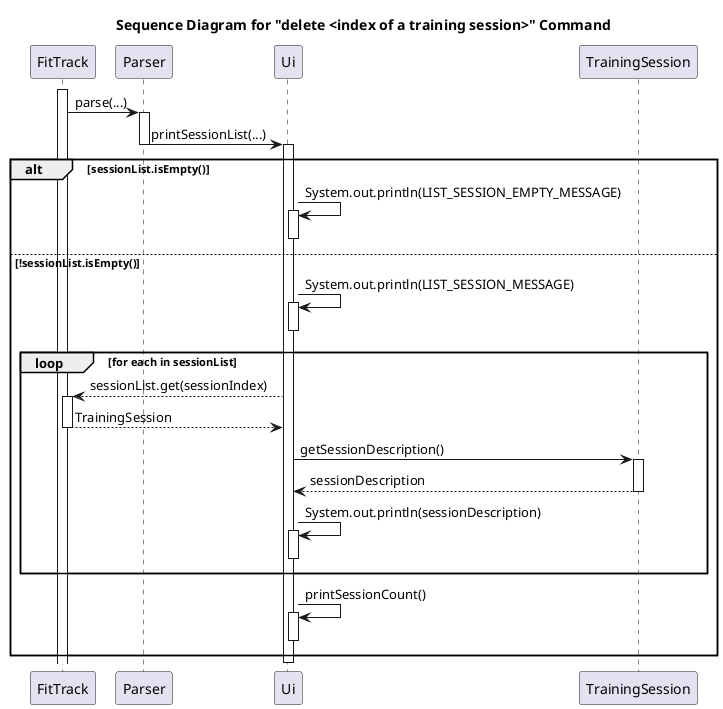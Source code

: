 @startuml
title Sequence Diagram for "delete <index of a training session>" Command

participant FitTrack
participant Parser
participant Ui
participant TrainingSession


activate FitTrack
FitTrack -> Parser: parse(...)
activate Parser
Parser -> Ui: printSessionList(...)
deactivate Parser

activate Ui

alt sessionList.isEmpty()
    Ui -> Ui: System.out.println(LIST_SESSION_EMPTY_MESSAGE)
    activate Ui
    deactivate Ui
else !sessionList.isEmpty()
    Ui -> Ui: System.out.println(LIST_SESSION_MESSAGE)
    activate Ui
    deactivate Ui
    loop for each in sessionList
        Ui --> FitTrack: sessionList.get(sessionIndex)
        activate FitTrack
        FitTrack --> Ui: TrainingSession
        deactivate FitTrack

        Ui -> TrainingSession: getSessionDescription()
        activate TrainingSession
        TrainingSession --> Ui: sessionDescription
        deactivate TrainingSession

        Ui -> Ui: System.out.println(sessionDescription)
        activate Ui
        deactivate Ui
    end
    Ui -> Ui: printSessionCount()
    activate Ui
    deactivate Ui
end
deactivate Ui

@enduml
